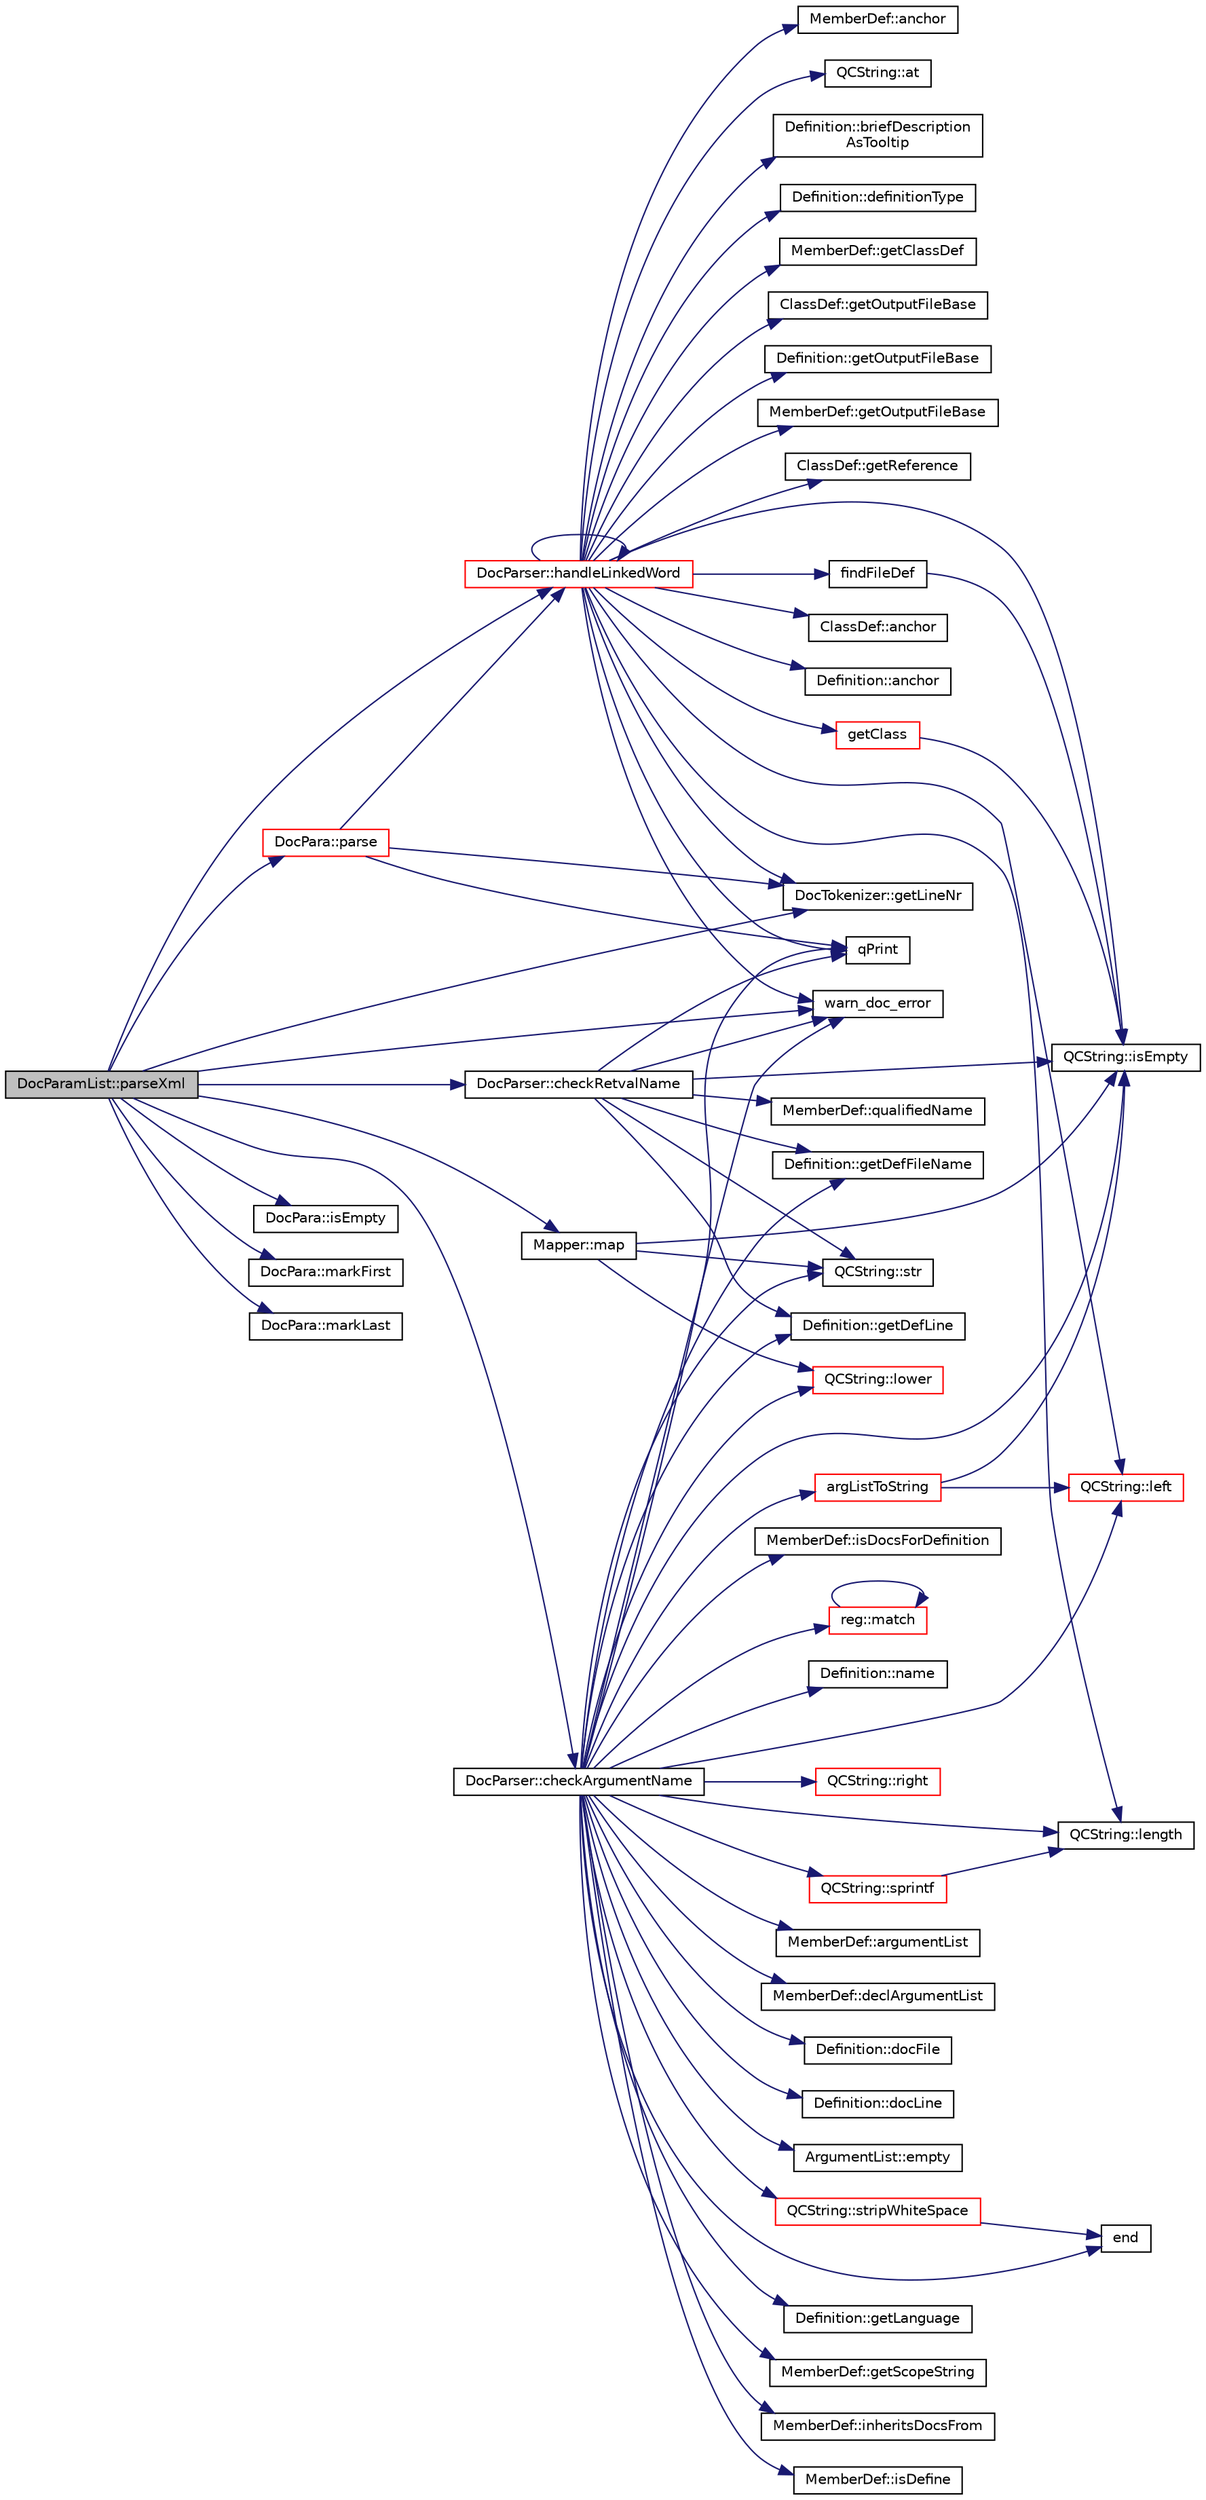 digraph "DocParamList::parseXml"
{
 // LATEX_PDF_SIZE
  edge [fontname="Helvetica",fontsize="10",labelfontname="Helvetica",labelfontsize="10"];
  node [fontname="Helvetica",fontsize="10",shape=record];
  rankdir="LR";
  Node1 [label="DocParamList::parseXml",height=0.2,width=0.4,color="black", fillcolor="grey75", style="filled", fontcolor="black",tooltip=" "];
  Node1 -> Node2 [color="midnightblue",fontsize="10",style="solid"];
  Node2 [label="DocParser::checkArgumentName",height=0.2,width=0.4,color="black", fillcolor="white", style="filled",URL="$classDocParser.html#ad426893f12b2bc919bc61b3d95e8f471",tooltip=" "];
  Node2 -> Node3 [color="midnightblue",fontsize="10",style="solid"];
  Node3 [label="argListToString",height=0.2,width=0.4,color="red", fillcolor="white", style="filled",URL="$util_8cpp.html#a9d5c2a3aefbda0b0e684f768a380d2db",tooltip=" "];
  Node3 -> Node13 [color="midnightblue",fontsize="10",style="solid"];
  Node13 [label="QCString::isEmpty",height=0.2,width=0.4,color="black", fillcolor="white", style="filled",URL="$classQCString.html#a621c4090d69ad7d05ef8e5234376c3d8",tooltip=" "];
  Node3 -> Node14 [color="midnightblue",fontsize="10",style="solid"];
  Node14 [label="QCString::left",height=0.2,width=0.4,color="red", fillcolor="white", style="filled",URL="$classQCString.html#aecf8b66312c4e97333219cc344c11a4f",tooltip=" "];
  Node2 -> Node22 [color="midnightblue",fontsize="10",style="solid"];
  Node22 [label="MemberDef::argumentList",height=0.2,width=0.4,color="black", fillcolor="white", style="filled",URL="$classMemberDef.html#a515503656a6cffb2d27f60e93c3c780e",tooltip=" "];
  Node2 -> Node23 [color="midnightblue",fontsize="10",style="solid"];
  Node23 [label="MemberDef::declArgumentList",height=0.2,width=0.4,color="black", fillcolor="white", style="filled",URL="$classMemberDef.html#af0d0461390544ad385a962aefd88c313",tooltip=" "];
  Node2 -> Node24 [color="midnightblue",fontsize="10",style="solid"];
  Node24 [label="Definition::docFile",height=0.2,width=0.4,color="black", fillcolor="white", style="filled",URL="$classDefinition.html#a00915f52f3b708bec07aab2b44f03d34",tooltip=" "];
  Node2 -> Node25 [color="midnightblue",fontsize="10",style="solid"];
  Node25 [label="Definition::docLine",height=0.2,width=0.4,color="black", fillcolor="white", style="filled",URL="$classDefinition.html#a26a4a6e3578aa6c81b2d6d77a1ce694f",tooltip=" "];
  Node2 -> Node12 [color="midnightblue",fontsize="10",style="solid"];
  Node12 [label="ArgumentList::empty",height=0.2,width=0.4,color="black", fillcolor="white", style="filled",URL="$classArgumentList.html#aaa15ddcfdb06a535a3398f1dc73d336d",tooltip=" "];
  Node2 -> Node26 [color="midnightblue",fontsize="10",style="solid"];
  Node26 [label="end",height=0.2,width=0.4,color="black", fillcolor="white", style="filled",URL="$dir_8cpp.html#abb4720f72b574f81dc4f7aea0e653a64",tooltip=" "];
  Node2 -> Node27 [color="midnightblue",fontsize="10",style="solid"];
  Node27 [label="Definition::getDefFileName",height=0.2,width=0.4,color="black", fillcolor="white", style="filled",URL="$classDefinition.html#a33fee836f24f8205eedbd21dd9d282e6",tooltip=" "];
  Node2 -> Node28 [color="midnightblue",fontsize="10",style="solid"];
  Node28 [label="Definition::getDefLine",height=0.2,width=0.4,color="black", fillcolor="white", style="filled",URL="$classDefinition.html#a47e34774622704853e238ee2e7ef2334",tooltip=" "];
  Node2 -> Node29 [color="midnightblue",fontsize="10",style="solid"];
  Node29 [label="Definition::getLanguage",height=0.2,width=0.4,color="black", fillcolor="white", style="filled",URL="$classDefinition.html#a0dda9f50f2f9754e6341a10373eafec7",tooltip=" "];
  Node2 -> Node30 [color="midnightblue",fontsize="10",style="solid"];
  Node30 [label="MemberDef::getScopeString",height=0.2,width=0.4,color="black", fillcolor="white", style="filled",URL="$classMemberDef.html#a68246f42d892a0cd4e1b5248d8f8f947",tooltip=" "];
  Node2 -> Node31 [color="midnightblue",fontsize="10",style="solid"];
  Node31 [label="MemberDef::inheritsDocsFrom",height=0.2,width=0.4,color="black", fillcolor="white", style="filled",URL="$classMemberDef.html#a2500af3692e4b00d42868603d2da26e9",tooltip=" "];
  Node2 -> Node32 [color="midnightblue",fontsize="10",style="solid"];
  Node32 [label="MemberDef::isDefine",height=0.2,width=0.4,color="black", fillcolor="white", style="filled",URL="$classMemberDef.html#a8c9a34fe614f8c55edc60deaf0143f47",tooltip=" "];
  Node2 -> Node33 [color="midnightblue",fontsize="10",style="solid"];
  Node33 [label="MemberDef::isDocsForDefinition",height=0.2,width=0.4,color="black", fillcolor="white", style="filled",URL="$classMemberDef.html#a842ff86c34c3ae387d995e2597be8118",tooltip=" "];
  Node2 -> Node13 [color="midnightblue",fontsize="10",style="solid"];
  Node2 -> Node14 [color="midnightblue",fontsize="10",style="solid"];
  Node2 -> Node9 [color="midnightblue",fontsize="10",style="solid"];
  Node9 [label="QCString::length",height=0.2,width=0.4,color="black", fillcolor="white", style="filled",URL="$classQCString.html#ac52596733e9110b778019946d73fb268",tooltip=" "];
  Node2 -> Node34 [color="midnightblue",fontsize="10",style="solid"];
  Node34 [label="QCString::lower",height=0.2,width=0.4,color="red", fillcolor="white", style="filled",URL="$classQCString.html#a33688239622e659cfb469fbd62c9cccb",tooltip=" "];
  Node2 -> Node36 [color="midnightblue",fontsize="10",style="solid"];
  Node36 [label="reg::match",height=0.2,width=0.4,color="red", fillcolor="white", style="filled",URL="$namespacereg.html#a1a29dcc7e2ccf462503adc5d496881ae",tooltip=" "];
  Node36 -> Node36 [color="midnightblue",fontsize="10",style="solid"];
  Node2 -> Node40 [color="midnightblue",fontsize="10",style="solid"];
  Node40 [label="Definition::name",height=0.2,width=0.4,color="black", fillcolor="white", style="filled",URL="$classDefinition.html#a9374fedd7f64fea7e0e164302d1a9e61",tooltip=" "];
  Node2 -> Node41 [color="midnightblue",fontsize="10",style="solid"];
  Node41 [label="qPrint",height=0.2,width=0.4,color="black", fillcolor="white", style="filled",URL="$qcstring_8h.html#a9851ebb5ae2f65b4d2b1d08421edbfd2",tooltip=" "];
  Node2 -> Node42 [color="midnightblue",fontsize="10",style="solid"];
  Node42 [label="QCString::right",height=0.2,width=0.4,color="red", fillcolor="white", style="filled",URL="$classQCString.html#a8f4aa5417f6a834f28c7148a1fe262d5",tooltip=" "];
  Node2 -> Node43 [color="midnightblue",fontsize="10",style="solid"];
  Node43 [label="QCString::sprintf",height=0.2,width=0.4,color="red", fillcolor="white", style="filled",URL="$classQCString.html#aa2dccf89cb25346c3ee81d75aa5859da",tooltip=" "];
  Node43 -> Node9 [color="midnightblue",fontsize="10",style="solid"];
  Node2 -> Node46 [color="midnightblue",fontsize="10",style="solid"];
  Node46 [label="QCString::str",height=0.2,width=0.4,color="black", fillcolor="white", style="filled",URL="$classQCString.html#a9824b07232eea418ab3b3e7dc3178eec",tooltip=" "];
  Node2 -> Node47 [color="midnightblue",fontsize="10",style="solid"];
  Node47 [label="QCString::stripWhiteSpace",height=0.2,width=0.4,color="red", fillcolor="white", style="filled",URL="$classQCString.html#a66269a694d9e6961bfd145bb4ca72f42",tooltip="returns a copy of this string with leading and trailing whitespace removed"];
  Node47 -> Node26 [color="midnightblue",fontsize="10",style="solid"];
  Node2 -> Node49 [color="midnightblue",fontsize="10",style="solid"];
  Node49 [label="warn_doc_error",height=0.2,width=0.4,color="black", fillcolor="white", style="filled",URL="$message_8cpp.html#a64240af0f75c8052d6bb3a4d1c684936",tooltip=" "];
  Node1 -> Node50 [color="midnightblue",fontsize="10",style="solid"];
  Node50 [label="DocParser::checkRetvalName",height=0.2,width=0.4,color="black", fillcolor="white", style="filled",URL="$classDocParser.html#a3fce1509c4bb1494537fe53ea294fa8c",tooltip=" "];
  Node50 -> Node27 [color="midnightblue",fontsize="10",style="solid"];
  Node50 -> Node28 [color="midnightblue",fontsize="10",style="solid"];
  Node50 -> Node13 [color="midnightblue",fontsize="10",style="solid"];
  Node50 -> Node41 [color="midnightblue",fontsize="10",style="solid"];
  Node50 -> Node51 [color="midnightblue",fontsize="10",style="solid"];
  Node51 [label="MemberDef::qualifiedName",height=0.2,width=0.4,color="black", fillcolor="white", style="filled",URL="$classMemberDef.html#adfd71ac301f7d1d7010992ecc990200a",tooltip=" "];
  Node50 -> Node46 [color="midnightblue",fontsize="10",style="solid"];
  Node50 -> Node49 [color="midnightblue",fontsize="10",style="solid"];
  Node1 -> Node52 [color="midnightblue",fontsize="10",style="solid"];
  Node52 [label="DocTokenizer::getLineNr",height=0.2,width=0.4,color="black", fillcolor="white", style="filled",URL="$classDocTokenizer.html#ae5366d3fa4095f81903bcc38ca7c88c7",tooltip=" "];
  Node1 -> Node53 [color="midnightblue",fontsize="10",style="solid"];
  Node53 [label="DocParser::handleLinkedWord",height=0.2,width=0.4,color="red", fillcolor="white", style="filled",URL="$classDocParser.html#a60b3baefbabda53a90974008bd7cfab9",tooltip=" "];
  Node53 -> Node54 [color="midnightblue",fontsize="10",style="solid"];
  Node54 [label="ClassDef::anchor",height=0.2,width=0.4,color="black", fillcolor="white", style="filled",URL="$classClassDef.html#a7016b59e40eefbd4e9a1cc6fa43e0bff",tooltip=" "];
  Node53 -> Node55 [color="midnightblue",fontsize="10",style="solid"];
  Node55 [label="Definition::anchor",height=0.2,width=0.4,color="black", fillcolor="white", style="filled",URL="$classDefinition.html#a56e91f9b76f41208a22cfb2336871604",tooltip=" "];
  Node53 -> Node56 [color="midnightblue",fontsize="10",style="solid"];
  Node56 [label="MemberDef::anchor",height=0.2,width=0.4,color="black", fillcolor="white", style="filled",URL="$classMemberDef.html#a170c6221384447f7e2e9f5a529efef40",tooltip=" "];
  Node53 -> Node57 [color="midnightblue",fontsize="10",style="solid"];
  Node57 [label="QCString::at",height=0.2,width=0.4,color="black", fillcolor="white", style="filled",URL="$classQCString.html#a4c8be5d062cc14919b53ff0a3c8f9a4f",tooltip=" "];
  Node53 -> Node58 [color="midnightblue",fontsize="10",style="solid"];
  Node58 [label="Definition::briefDescription\lAsTooltip",height=0.2,width=0.4,color="black", fillcolor="white", style="filled",URL="$classDefinition.html#a5915353219702c6ea73cc1476bda793a",tooltip=" "];
  Node53 -> Node59 [color="midnightblue",fontsize="10",style="solid"];
  Node59 [label="Definition::definitionType",height=0.2,width=0.4,color="black", fillcolor="white", style="filled",URL="$classDefinition.html#a526c39074637d4b17a3f67df56d961ff",tooltip=" "];
  Node53 -> Node60 [color="midnightblue",fontsize="10",style="solid"];
  Node60 [label="findFileDef",height=0.2,width=0.4,color="black", fillcolor="white", style="filled",URL="$util_8cpp.html#af891990268daeb8713d18d154b84ffdb",tooltip=" "];
  Node60 -> Node13 [color="midnightblue",fontsize="10",style="solid"];
  Node53 -> Node61 [color="midnightblue",fontsize="10",style="solid"];
  Node61 [label="getClass",height=0.2,width=0.4,color="red", fillcolor="white", style="filled",URL="$classdef_8cpp.html#a9682735bd2cf0656eaa944f8b3e364a2",tooltip=" "];
  Node61 -> Node13 [color="midnightblue",fontsize="10",style="solid"];
  Node53 -> Node63 [color="midnightblue",fontsize="10",style="solid"];
  Node63 [label="MemberDef::getClassDef",height=0.2,width=0.4,color="black", fillcolor="white", style="filled",URL="$classMemberDef.html#a33ff70edee6691aacaeecf40a1146995",tooltip=" "];
  Node53 -> Node52 [color="midnightblue",fontsize="10",style="solid"];
  Node53 -> Node64 [color="midnightblue",fontsize="10",style="solid"];
  Node64 [label="ClassDef::getOutputFileBase",height=0.2,width=0.4,color="black", fillcolor="white", style="filled",URL="$classClassDef.html#a12a8f241e90a0cb0bdf19c27bf2025b0",tooltip=" "];
  Node53 -> Node65 [color="midnightblue",fontsize="10",style="solid"];
  Node65 [label="Definition::getOutputFileBase",height=0.2,width=0.4,color="black", fillcolor="white", style="filled",URL="$classDefinition.html#acabecdc6bfda2015811eed5f3436322d",tooltip=" "];
  Node53 -> Node66 [color="midnightblue",fontsize="10",style="solid"];
  Node66 [label="MemberDef::getOutputFileBase",height=0.2,width=0.4,color="black", fillcolor="white", style="filled",URL="$classMemberDef.html#a1691f8cc2d90978d091a7d7aae11dd8d",tooltip=" "];
  Node53 -> Node67 [color="midnightblue",fontsize="10",style="solid"];
  Node67 [label="ClassDef::getReference",height=0.2,width=0.4,color="black", fillcolor="white", style="filled",URL="$classClassDef.html#a5ca8b91f73e7989abdceb8958dcb0b59",tooltip=" "];
  Node53 -> Node53 [color="midnightblue",fontsize="10",style="solid"];
  Node53 -> Node13 [color="midnightblue",fontsize="10",style="solid"];
  Node53 -> Node14 [color="midnightblue",fontsize="10",style="solid"];
  Node53 -> Node9 [color="midnightblue",fontsize="10",style="solid"];
  Node53 -> Node41 [color="midnightblue",fontsize="10",style="solid"];
  Node53 -> Node49 [color="midnightblue",fontsize="10",style="solid"];
  Node1 -> Node85 [color="midnightblue",fontsize="10",style="solid"];
  Node85 [label="DocPara::isEmpty",height=0.2,width=0.4,color="black", fillcolor="white", style="filled",URL="$classDocPara.html#a004ec58b69c71d43ebf4424b04dc5779",tooltip=" "];
  Node1 -> Node86 [color="midnightblue",fontsize="10",style="solid"];
  Node86 [label="Mapper::map",height=0.2,width=0.4,color="black", fillcolor="white", style="filled",URL="$classMapper.html#a76bc83f0e5310d8c9b201957d341f4b5",tooltip=" "];
  Node86 -> Node13 [color="midnightblue",fontsize="10",style="solid"];
  Node86 -> Node34 [color="midnightblue",fontsize="10",style="solid"];
  Node86 -> Node46 [color="midnightblue",fontsize="10",style="solid"];
  Node1 -> Node87 [color="midnightblue",fontsize="10",style="solid"];
  Node87 [label="DocPara::markFirst",height=0.2,width=0.4,color="black", fillcolor="white", style="filled",URL="$classDocPara.html#a849868e81af1e2ae0da511fa3e5a91b8",tooltip=" "];
  Node1 -> Node88 [color="midnightblue",fontsize="10",style="solid"];
  Node88 [label="DocPara::markLast",height=0.2,width=0.4,color="black", fillcolor="white", style="filled",URL="$classDocPara.html#a569bc5841973bac45491c977814f62e0",tooltip=" "];
  Node1 -> Node89 [color="midnightblue",fontsize="10",style="solid"];
  Node89 [label="DocPara::parse",height=0.2,width=0.4,color="red", fillcolor="white", style="filled",URL="$classDocPara.html#afbe48d84c35630599a17f907df4f9804",tooltip=" "];
  Node89 -> Node52 [color="midnightblue",fontsize="10",style="solid"];
  Node89 -> Node53 [color="midnightblue",fontsize="10",style="solid"];
  Node89 -> Node41 [color="midnightblue",fontsize="10",style="solid"];
  Node1 -> Node49 [color="midnightblue",fontsize="10",style="solid"];
}
